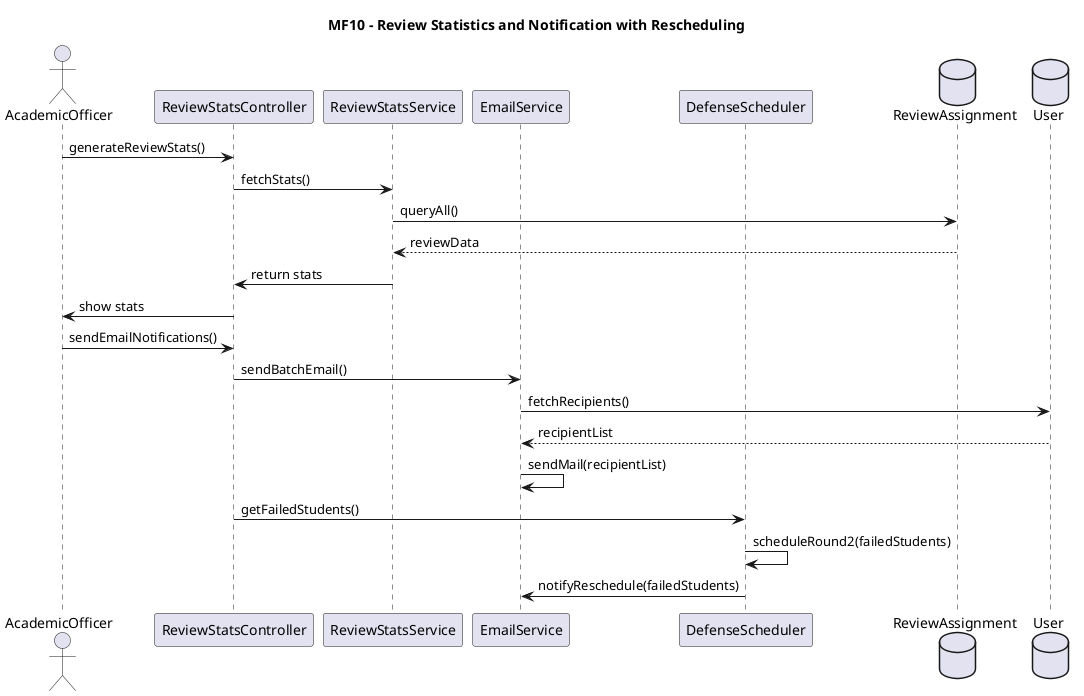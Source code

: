 @startuml
title MF10 - Review Statistics and Notification with Rescheduling

actor AcademicOfficer
participant ReviewStatsController
participant ReviewStatsService
participant EmailService
participant DefenseScheduler
database ReviewAssignment
database User

AcademicOfficer -> ReviewStatsController : generateReviewStats()
ReviewStatsController -> ReviewStatsService : fetchStats()
ReviewStatsService -> ReviewAssignment : queryAll()
ReviewAssignment --> ReviewStatsService : reviewData
ReviewStatsService -> ReviewStatsController : return stats
ReviewStatsController -> AcademicOfficer : show stats

AcademicOfficer -> ReviewStatsController : sendEmailNotifications()
ReviewStatsController -> EmailService : sendBatchEmail()
EmailService -> User : fetchRecipients()
User --> EmailService : recipientList
EmailService -> EmailService : sendMail(recipientList)

ReviewStatsController -> DefenseScheduler : getFailedStudents()
DefenseScheduler -> DefenseScheduler : scheduleRound2(failedStudents)
DefenseScheduler -> EmailService : notifyReschedule(failedStudents)
@enduml